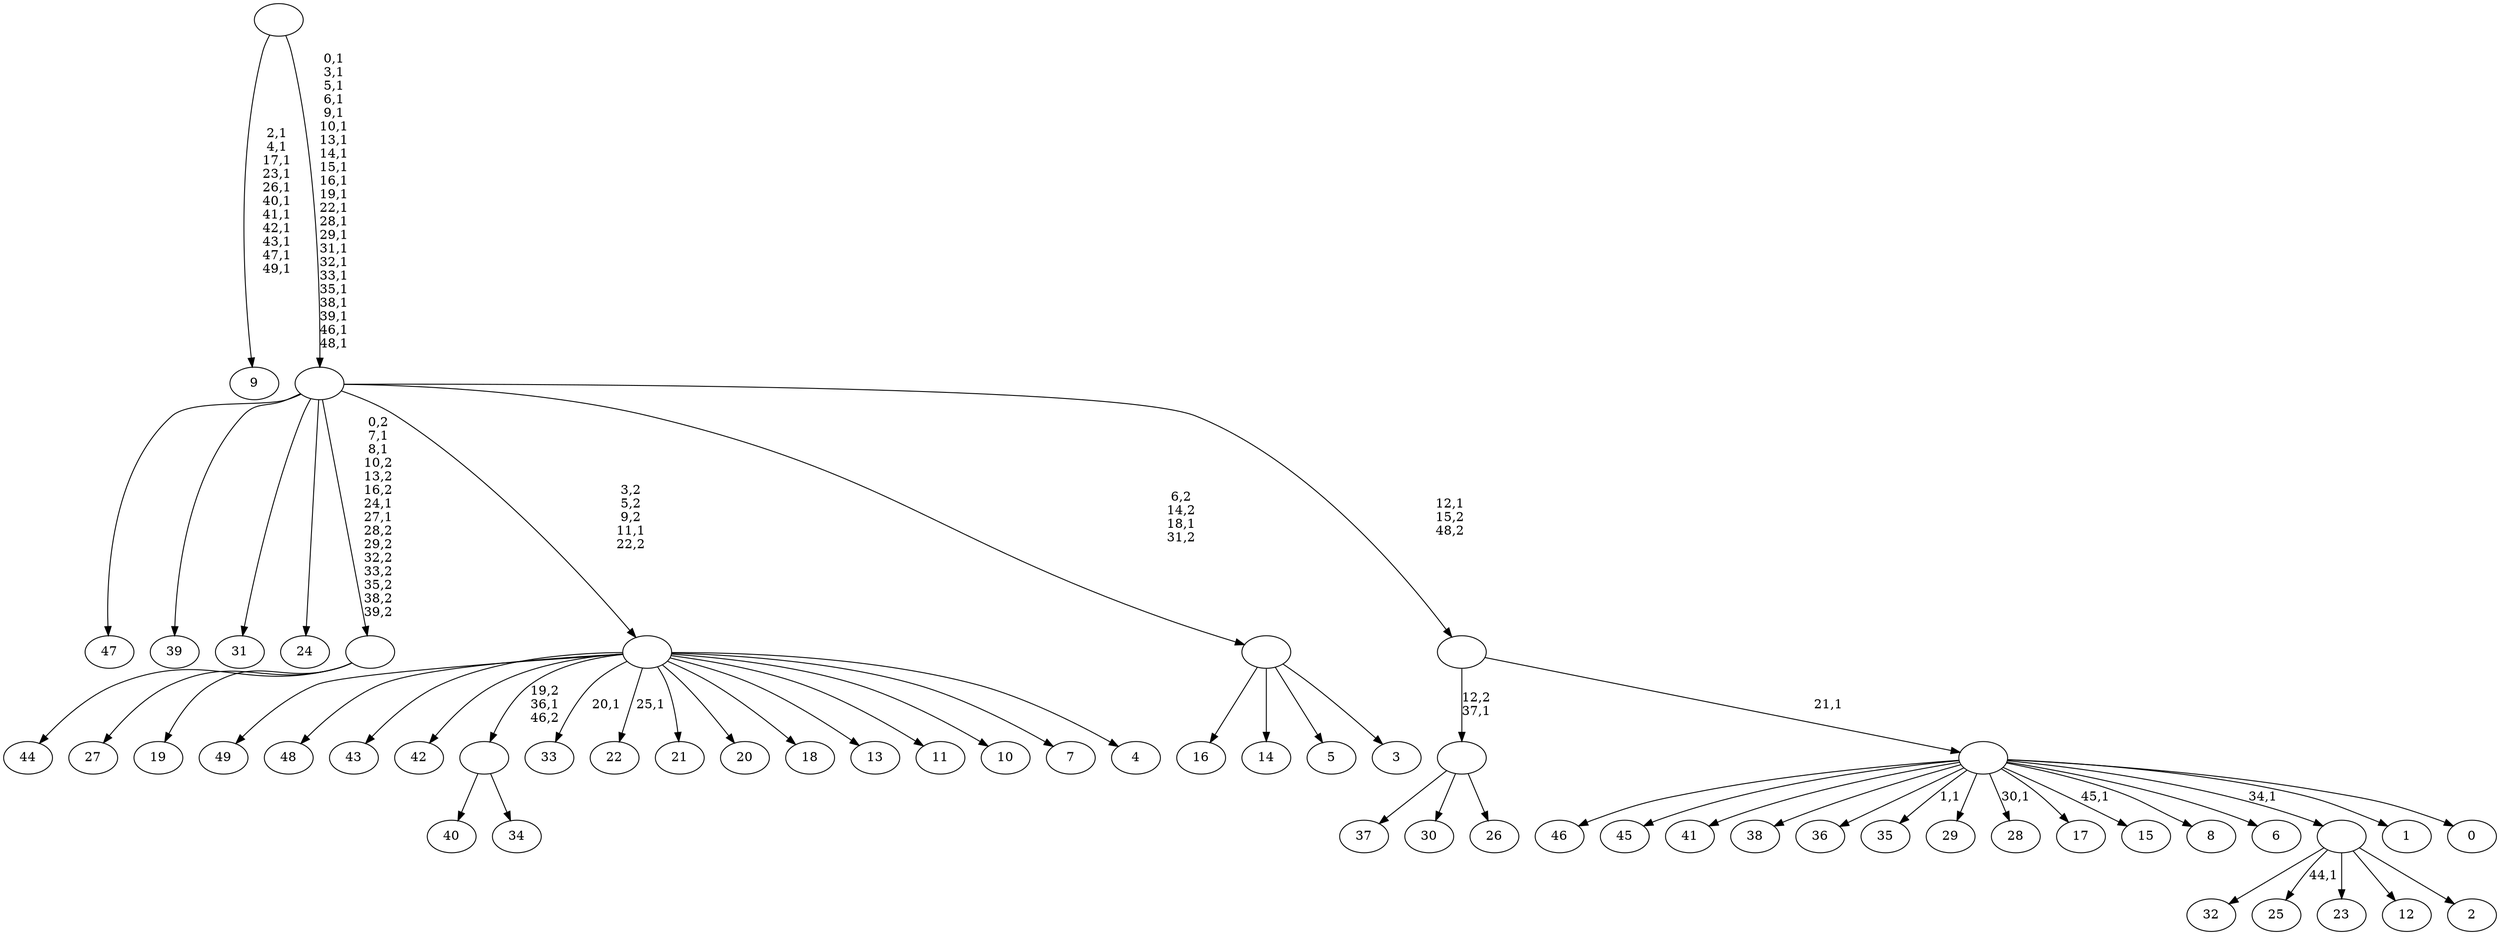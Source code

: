 digraph T {
	100 [label="49"]
	99 [label="48"]
	98 [label="47"]
	97 [label="46"]
	96 [label="45"]
	95 [label="44"]
	94 [label="43"]
	93 [label="42"]
	92 [label="41"]
	91 [label="40"]
	90 [label="39"]
	89 [label="38"]
	88 [label="37"]
	87 [label="36"]
	86 [label="35"]
	84 [label="34"]
	83 [label=""]
	82 [label="33"]
	80 [label="32"]
	79 [label="31"]
	78 [label="30"]
	77 [label="29"]
	76 [label="28"]
	74 [label="27"]
	73 [label="26"]
	72 [label=""]
	71 [label="25"]
	69 [label="24"]
	68 [label="23"]
	67 [label="22"]
	65 [label="21"]
	64 [label="20"]
	63 [label="19"]
	62 [label=""]
	58 [label="18"]
	57 [label="17"]
	56 [label="16"]
	55 [label="15"]
	53 [label="14"]
	52 [label="13"]
	51 [label="12"]
	50 [label="11"]
	49 [label="10"]
	48 [label="9"]
	36 [label="8"]
	35 [label="7"]
	34 [label="6"]
	33 [label="5"]
	32 [label="4"]
	31 [label=""]
	30 [label="3"]
	29 [label=""]
	28 [label="2"]
	27 [label=""]
	26 [label="1"]
	25 [label="0"]
	24 [label=""]
	23 [label=""]
	22 [label=""]
	0 [label=""]
	83 -> 91 [label=""]
	83 -> 84 [label=""]
	72 -> 88 [label=""]
	72 -> 78 [label=""]
	72 -> 73 [label=""]
	62 -> 95 [label=""]
	62 -> 74 [label=""]
	62 -> 63 [label=""]
	31 -> 67 [label="25,1"]
	31 -> 82 [label="20,1"]
	31 -> 100 [label=""]
	31 -> 99 [label=""]
	31 -> 94 [label=""]
	31 -> 93 [label=""]
	31 -> 83 [label="19,2\n36,1\n46,2"]
	31 -> 65 [label=""]
	31 -> 64 [label=""]
	31 -> 58 [label=""]
	31 -> 52 [label=""]
	31 -> 50 [label=""]
	31 -> 49 [label=""]
	31 -> 35 [label=""]
	31 -> 32 [label=""]
	29 -> 56 [label=""]
	29 -> 53 [label=""]
	29 -> 33 [label=""]
	29 -> 30 [label=""]
	27 -> 71 [label="44,1"]
	27 -> 80 [label=""]
	27 -> 68 [label=""]
	27 -> 51 [label=""]
	27 -> 28 [label=""]
	24 -> 55 [label="45,1"]
	24 -> 76 [label="30,1"]
	24 -> 86 [label="1,1"]
	24 -> 97 [label=""]
	24 -> 96 [label=""]
	24 -> 92 [label=""]
	24 -> 89 [label=""]
	24 -> 87 [label=""]
	24 -> 77 [label=""]
	24 -> 57 [label=""]
	24 -> 36 [label=""]
	24 -> 34 [label=""]
	24 -> 27 [label="34,1"]
	24 -> 26 [label=""]
	24 -> 25 [label=""]
	23 -> 72 [label="12,2\n37,1"]
	23 -> 24 [label="21,1"]
	22 -> 62 [label="0,2\n7,1\n8,1\n10,2\n13,2\n16,2\n24,1\n27,1\n28,2\n29,2\n32,2\n33,2\n35,2\n38,2\n39,2"]
	22 -> 98 [label=""]
	22 -> 90 [label=""]
	22 -> 79 [label=""]
	22 -> 69 [label=""]
	22 -> 31 [label="3,2\n5,2\n9,2\n11,1\n22,2"]
	22 -> 29 [label="6,2\n14,2\n18,1\n31,2"]
	22 -> 23 [label="12,1\n15,2\n48,2"]
	0 -> 22 [label="0,1\n3,1\n5,1\n6,1\n9,1\n10,1\n13,1\n14,1\n15,1\n16,1\n19,1\n22,1\n28,1\n29,1\n31,1\n32,1\n33,1\n35,1\n38,1\n39,1\n46,1\n48,1"]
	0 -> 48 [label="2,1\n4,1\n17,1\n23,1\n26,1\n40,1\n41,1\n42,1\n43,1\n47,1\n49,1"]
}
